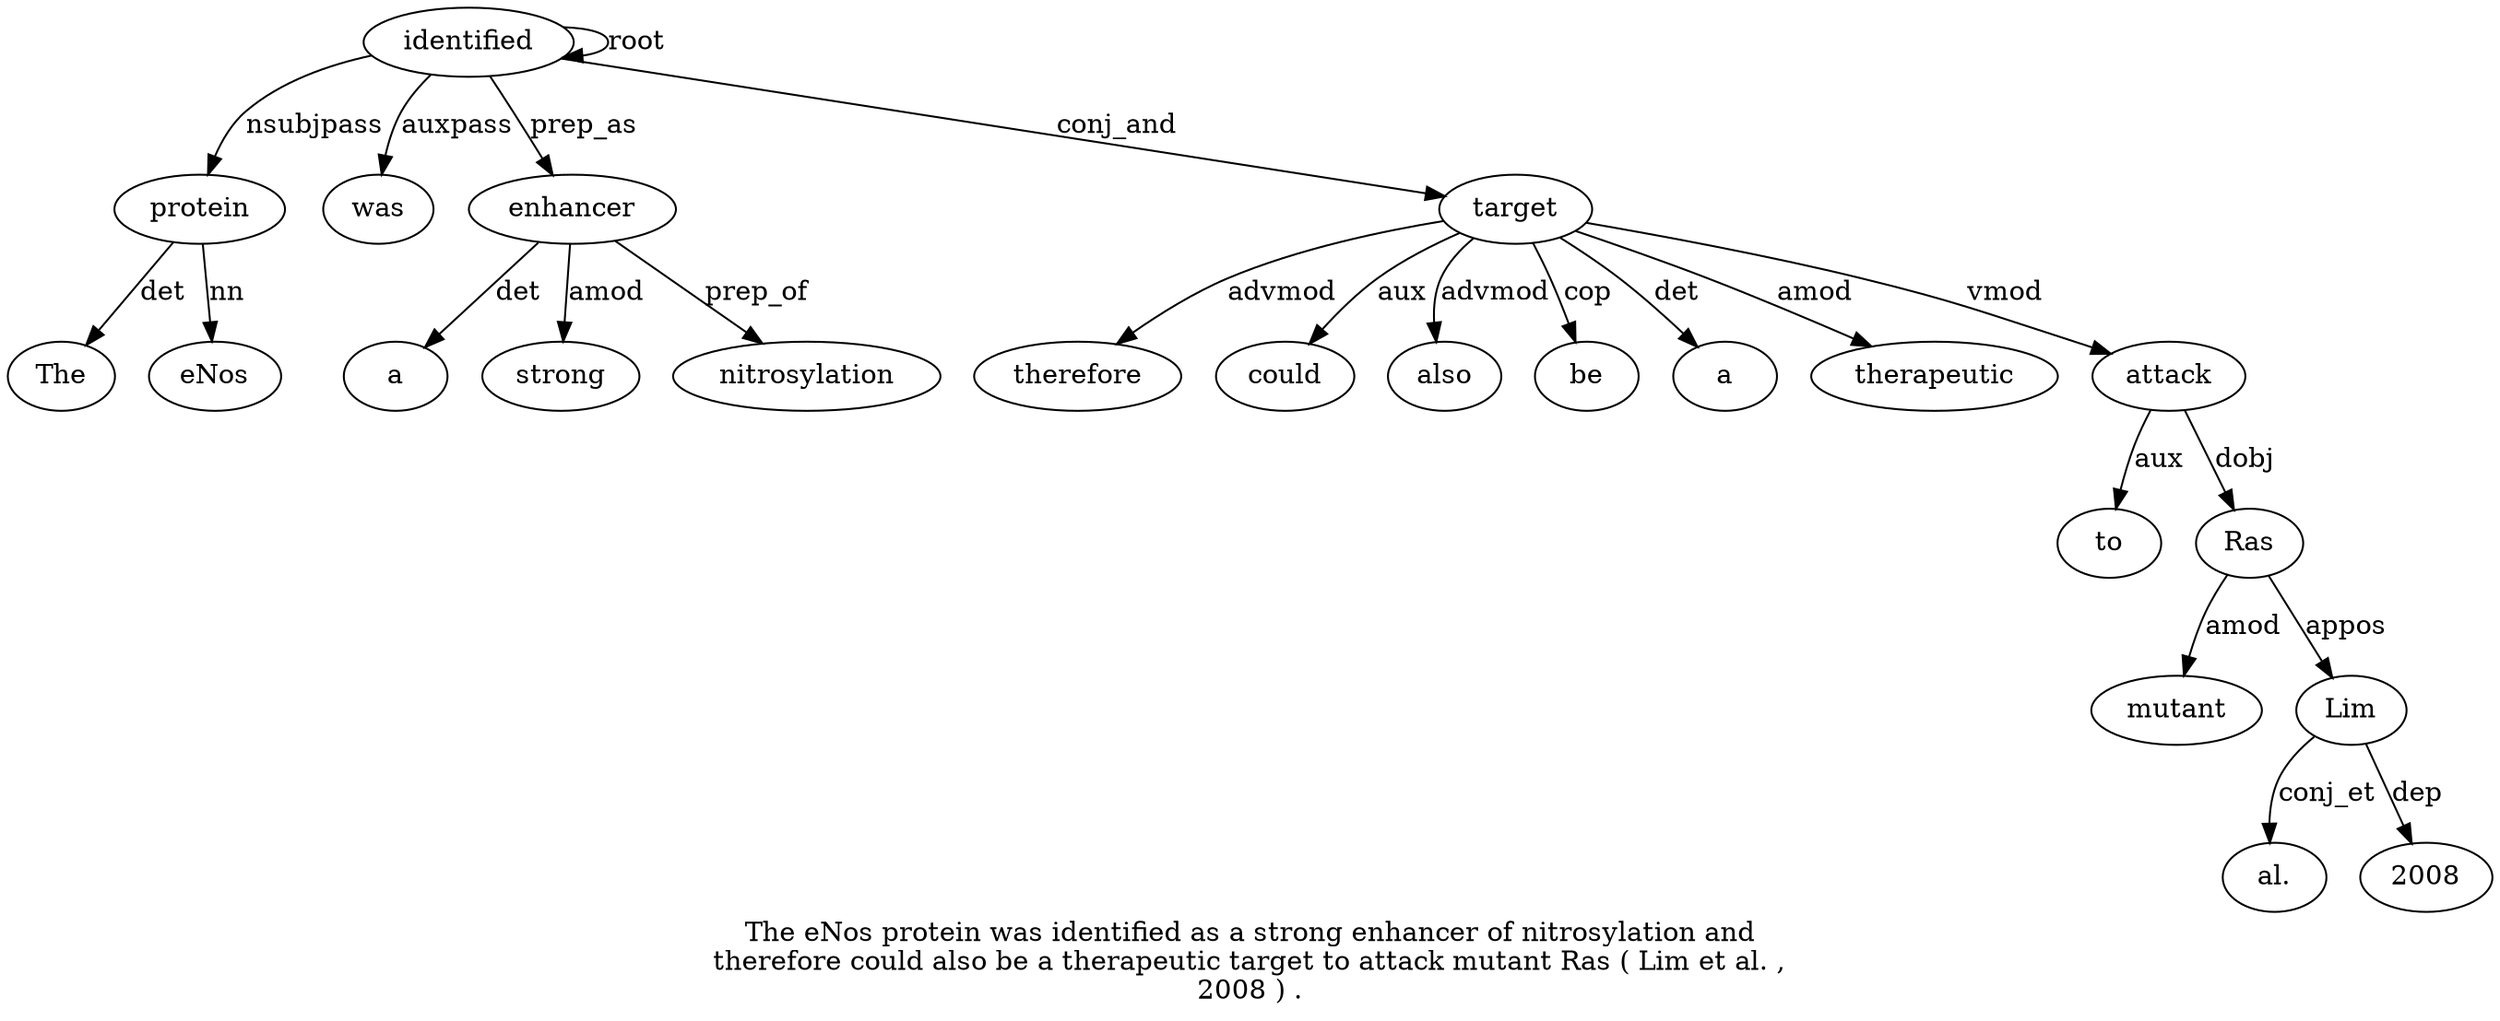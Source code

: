digraph "The eNos protein was identified as a strong enhancer of nitrosylation and therefore could also be a therapeutic target to attack mutant Ras ( Lim et al. ,  2008 ) ." {
label="The eNos protein was identified as a strong enhancer of nitrosylation and
therefore could also be a therapeutic target to attack mutant Ras ( Lim et al. ,
2008 ) .";
protein3 [style=filled, fillcolor=white, label=protein];
The1 [style=filled, fillcolor=white, label=The];
protein3 -> The1  [label=det];
eNos2 [style=filled, fillcolor=white, label=eNos];
protein3 -> eNos2  [label=nn];
identified5 [style=filled, fillcolor=white, label=identified];
identified5 -> protein3  [label=nsubjpass];
was4 [style=filled, fillcolor=white, label=was];
identified5 -> was4  [label=auxpass];
identified5 -> identified5  [label=root];
enhancer9 [style=filled, fillcolor=white, label=enhancer];
a7 [style=filled, fillcolor=white, label=a];
enhancer9 -> a7  [label=det];
strong8 [style=filled, fillcolor=white, label=strong];
enhancer9 -> strong8  [label=amod];
identified5 -> enhancer9  [label=prep_as];
nitrosylation11 [style=filled, fillcolor=white, label=nitrosylation];
enhancer9 -> nitrosylation11  [label=prep_of];
target19 [style=filled, fillcolor=white, label=target];
therefore13 [style=filled, fillcolor=white, label=therefore];
target19 -> therefore13  [label=advmod];
could14 [style=filled, fillcolor=white, label=could];
target19 -> could14  [label=aux];
also15 [style=filled, fillcolor=white, label=also];
target19 -> also15  [label=advmod];
be16 [style=filled, fillcolor=white, label=be];
target19 -> be16  [label=cop];
a17 [style=filled, fillcolor=white, label=a];
target19 -> a17  [label=det];
therapeutic18 [style=filled, fillcolor=white, label=therapeutic];
target19 -> therapeutic18  [label=amod];
identified5 -> target19  [label=conj_and];
attack21 [style=filled, fillcolor=white, label=attack];
to20 [style=filled, fillcolor=white, label=to];
attack21 -> to20  [label=aux];
target19 -> attack21  [label=vmod];
Ras23 [style=filled, fillcolor=white, label=Ras];
mutant22 [style=filled, fillcolor=white, label=mutant];
Ras23 -> mutant22  [label=amod];
attack21 -> Ras23  [label=dobj];
Lim25 [style=filled, fillcolor=white, label=Lim];
Ras23 -> Lim25  [label=appos];
"al.27" [style=filled, fillcolor=white, label="al."];
Lim25 -> "al.27"  [label=conj_et];
200829 [style=filled, fillcolor=white, label=2008];
Lim25 -> 200829  [label=dep];
}
